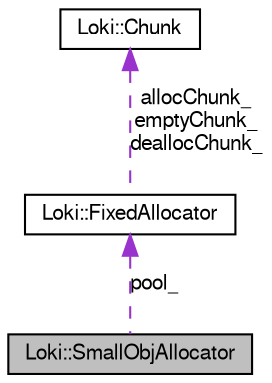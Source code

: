digraph G
{
  bgcolor="transparent";
  edge [fontname="FreeSans",fontsize="10",labelfontname="FreeSans",labelfontsize="10"];
  node [fontname="FreeSans",fontsize="10",shape=record];
  Node1 [label="Loki::SmallObjAllocator",height=0.2,width=0.4,color="black", fillcolor="grey75", style="filled" fontcolor="black"];
  Node2 -> Node1 [dir=back,color="darkorchid3",fontsize="10",style="dashed",label="pool_",fontname="FreeSans"];
  Node2 [label="Loki::FixedAllocator",height=0.2,width=0.4,color="black",URL="$a00056.html"];
  Node3 -> Node2 [dir=back,color="darkorchid3",fontsize="10",style="dashed",label="allocChunk_\nemptyChunk_\ndeallocChunk_",fontname="FreeSans"];
  Node3 [label="Loki::Chunk",height=0.2,width=0.4,color="black",URL="$a00025.html"];
}
